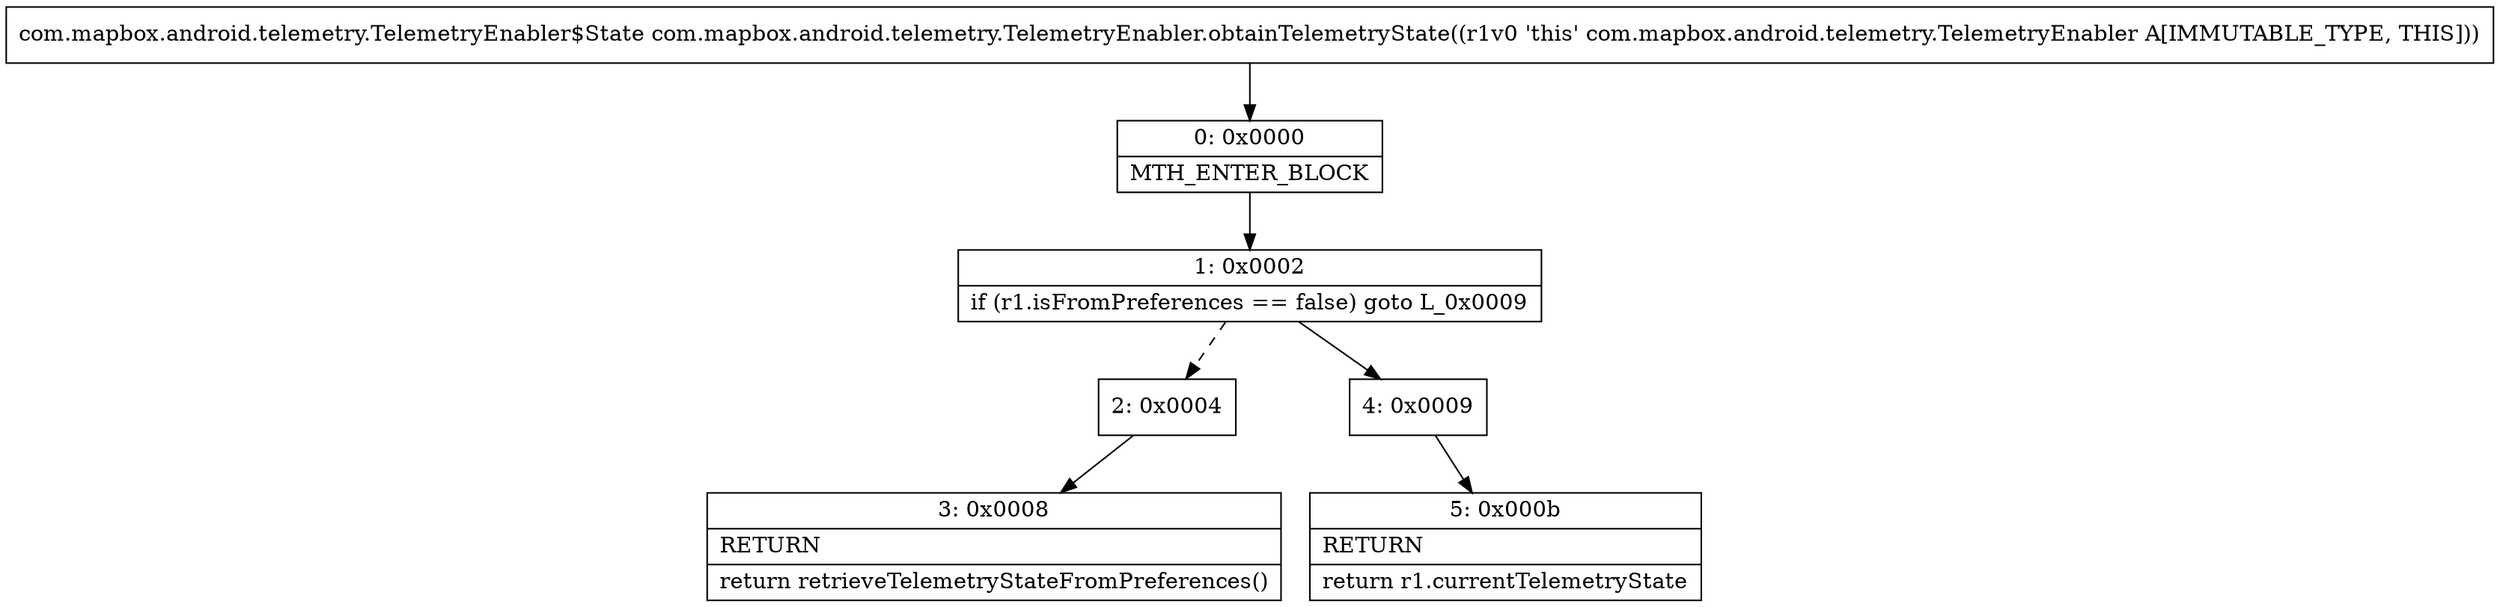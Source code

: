 digraph "CFG forcom.mapbox.android.telemetry.TelemetryEnabler.obtainTelemetryState()Lcom\/mapbox\/android\/telemetry\/TelemetryEnabler$State;" {
Node_0 [shape=record,label="{0\:\ 0x0000|MTH_ENTER_BLOCK\l}"];
Node_1 [shape=record,label="{1\:\ 0x0002|if (r1.isFromPreferences == false) goto L_0x0009\l}"];
Node_2 [shape=record,label="{2\:\ 0x0004}"];
Node_3 [shape=record,label="{3\:\ 0x0008|RETURN\l|return retrieveTelemetryStateFromPreferences()\l}"];
Node_4 [shape=record,label="{4\:\ 0x0009}"];
Node_5 [shape=record,label="{5\:\ 0x000b|RETURN\l|return r1.currentTelemetryState\l}"];
MethodNode[shape=record,label="{com.mapbox.android.telemetry.TelemetryEnabler$State com.mapbox.android.telemetry.TelemetryEnabler.obtainTelemetryState((r1v0 'this' com.mapbox.android.telemetry.TelemetryEnabler A[IMMUTABLE_TYPE, THIS])) }"];
MethodNode -> Node_0;
Node_0 -> Node_1;
Node_1 -> Node_2[style=dashed];
Node_1 -> Node_4;
Node_2 -> Node_3;
Node_4 -> Node_5;
}

